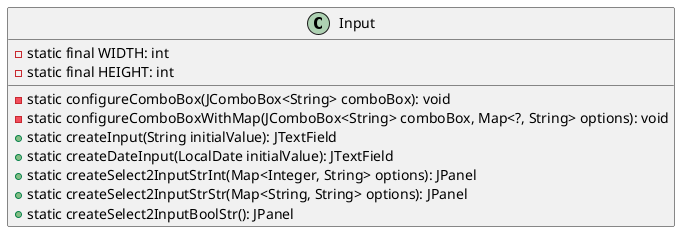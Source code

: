@startuml

class Input {
    - static final WIDTH: int
    - static final HEIGHT: int
    - static configureComboBox(JComboBox<String> comboBox): void
    - static configureComboBoxWithMap(JComboBox<String> comboBox, Map<?, String> options): void
    + static createInput(String initialValue): JTextField
    + static createDateInput(LocalDate initialValue): JTextField
    + static createSelect2InputStrInt(Map<Integer, String> options): JPanel
    + static createSelect2InputStrStr(Map<String, String> options): JPanel
    + static createSelect2InputBoolStr(): JPanel
}


@enduml